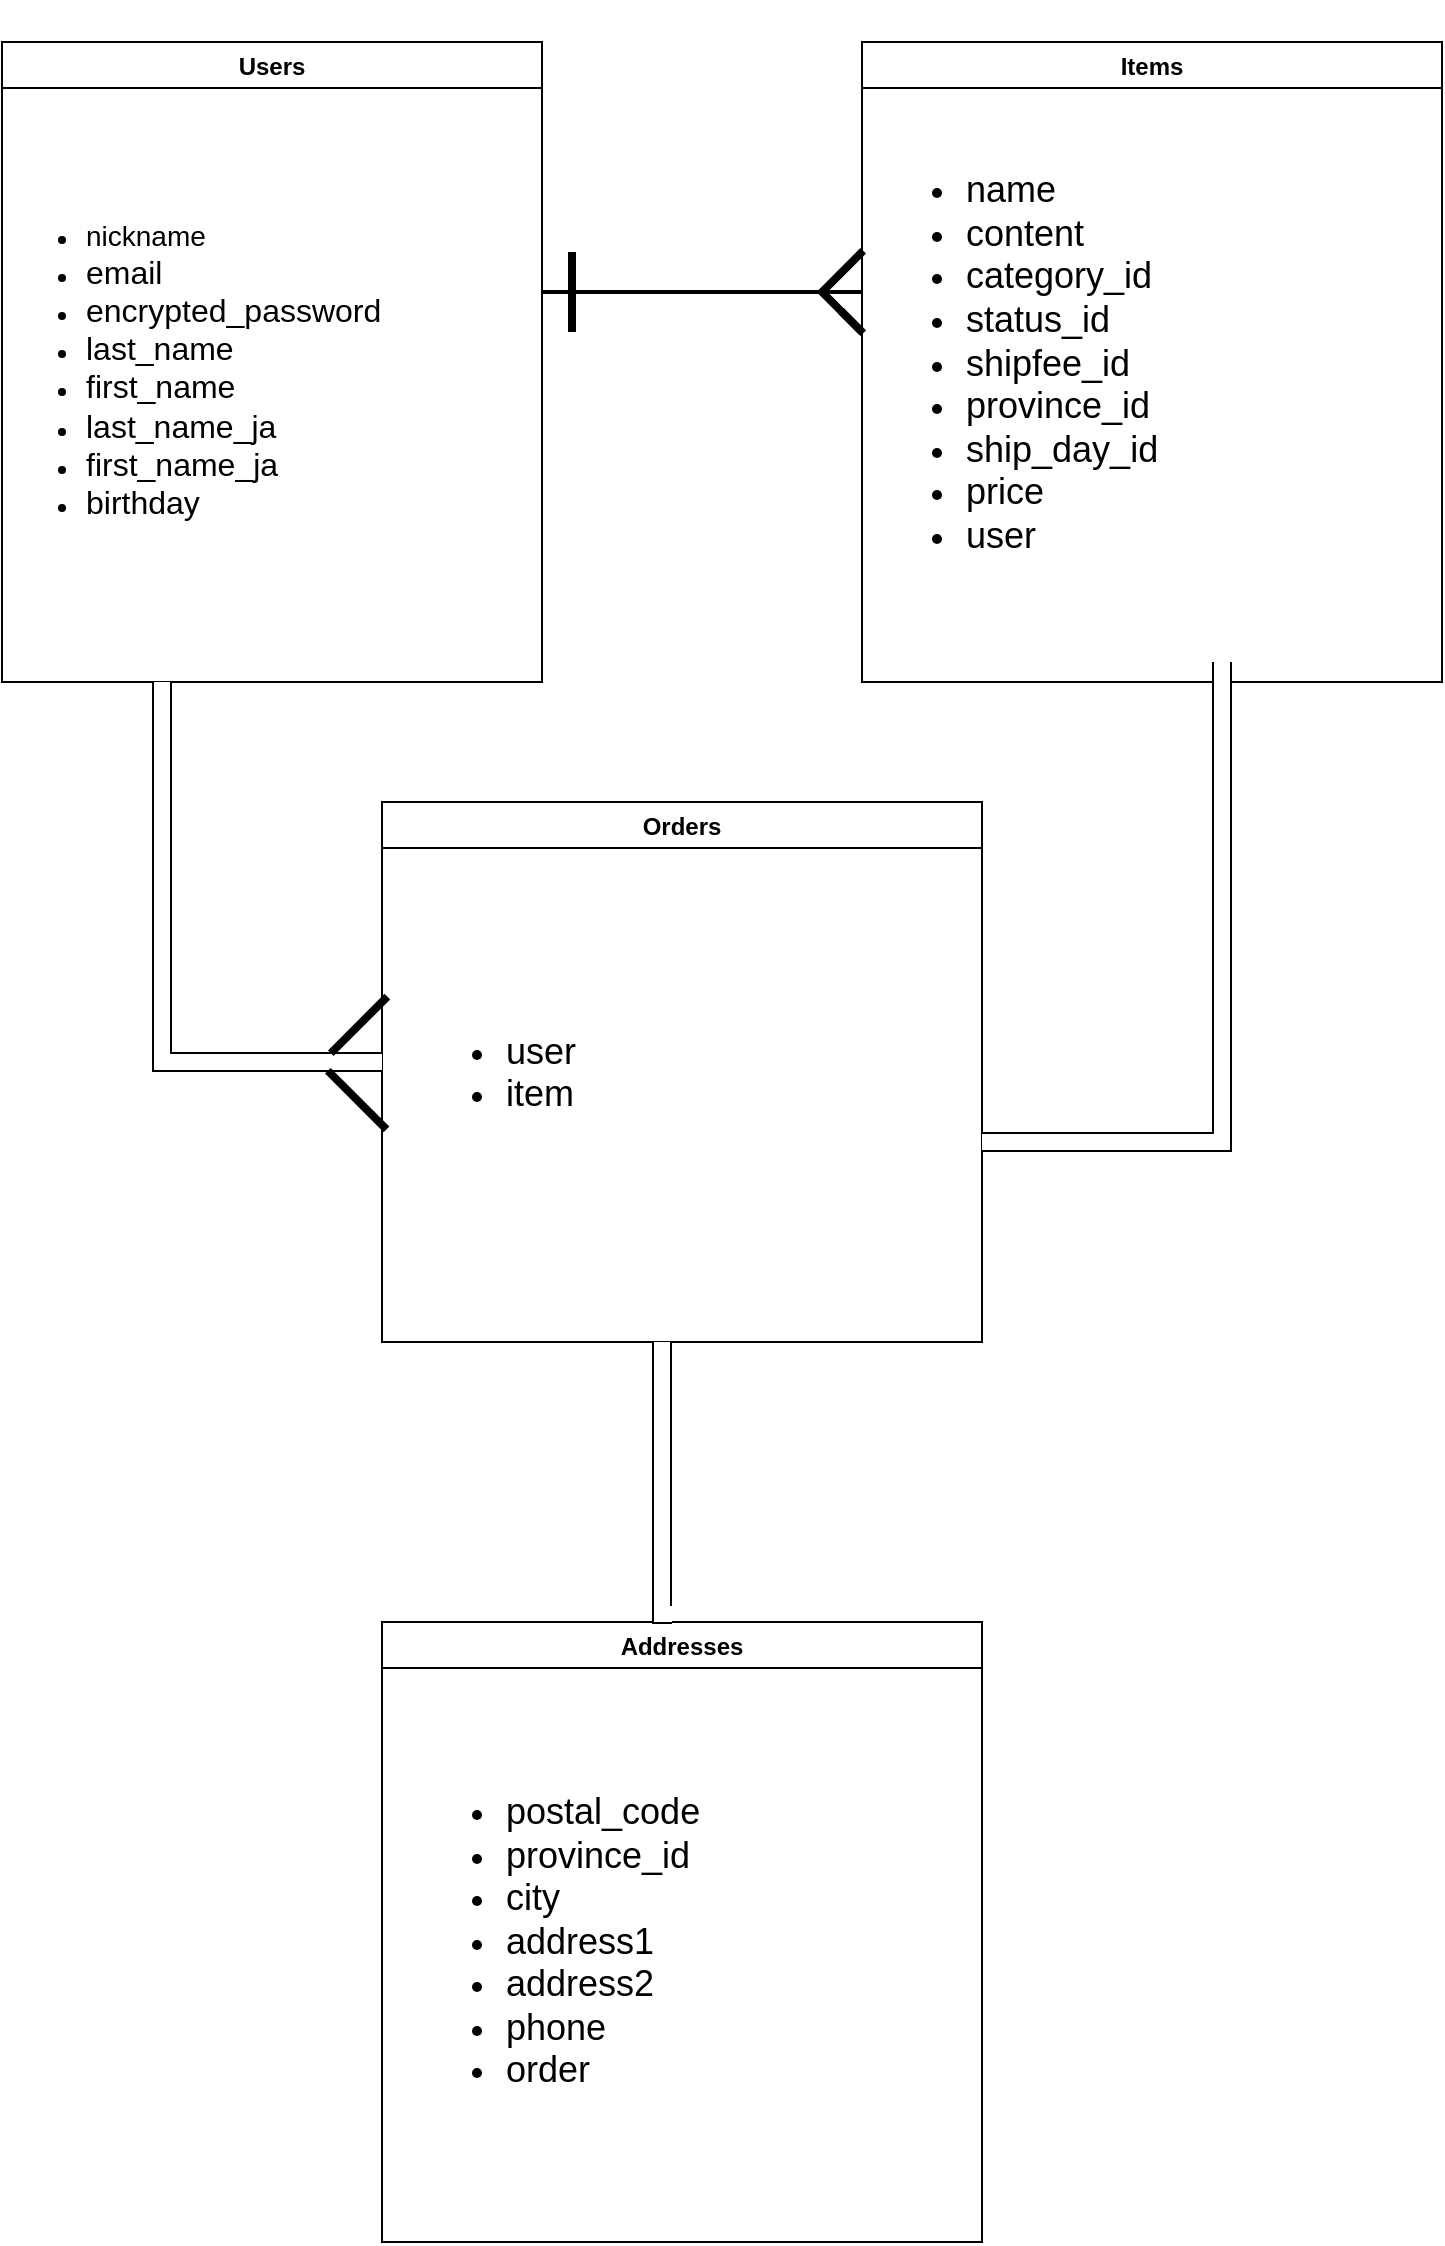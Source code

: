 <mxfile>
    <diagram id="sRJumiYJHYwXCm755tta" name="ページ1">
        <mxGraphModel dx="1257" dy="738" grid="1" gridSize="10" guides="1" tooltips="1" connect="1" arrows="1" fold="1" page="1" pageScale="1" pageWidth="827" pageHeight="1169" math="0" shadow="0">
            <root>
                <mxCell id="0"/>
                <mxCell id="1" parent="0"/>
                <mxCell id="2" value="Users" style="swimlane;" parent="1" vertex="1">
                    <mxGeometry x="40" y="30" width="270" height="320" as="geometry"/>
                </mxCell>
                <mxCell id="7" value="&lt;ul&gt;&lt;li&gt;&lt;span style=&quot;font-size: 14px&quot;&gt;nickname&lt;/span&gt;&lt;/li&gt;&lt;li&gt;&lt;font size=&quot;3&quot;&gt;email&lt;/font&gt;&lt;/li&gt;&lt;li&gt;&lt;font size=&quot;3&quot;&gt;encrypted_password&lt;/font&gt;&lt;/li&gt;&lt;li&gt;&lt;font size=&quot;3&quot;&gt;last_name&lt;/font&gt;&lt;/li&gt;&lt;li&gt;&lt;font size=&quot;3&quot;&gt;first_name&lt;/font&gt;&lt;/li&gt;&lt;li&gt;&lt;font size=&quot;3&quot;&gt;last_name_ja&lt;/font&gt;&lt;/li&gt;&lt;li&gt;&lt;font size=&quot;3&quot;&gt;first_name_ja&lt;/font&gt;&lt;/li&gt;&lt;li&gt;&lt;font size=&quot;3&quot;&gt;birthday&lt;/font&gt;&lt;/li&gt;&lt;/ul&gt;" style="text;strokeColor=none;fillColor=none;html=1;whiteSpace=wrap;verticalAlign=middle;overflow=hidden;" parent="2" vertex="1">
                    <mxGeometry y="7.5" width="240" height="312.5" as="geometry"/>
                </mxCell>
                <mxCell id="5" value="Items" style="swimlane;" parent="1" vertex="1">
                    <mxGeometry x="470" y="30" width="290" height="320" as="geometry"/>
                </mxCell>
                <mxCell id="8" value="&lt;div&gt;&lt;span style=&quot;font-size: 18px&quot;&gt;&lt;br&gt;&lt;/span&gt;&lt;/div&gt;&lt;ul style=&quot;font-size: 18px&quot;&gt;&lt;li&gt;name&lt;/li&gt;&lt;li&gt;content&lt;/li&gt;&lt;li&gt;category_id&lt;/li&gt;&lt;li&gt;status_id&lt;/li&gt;&lt;li&gt;shipfee_id&lt;/li&gt;&lt;li&gt;province_id&lt;/li&gt;&lt;li&gt;ship_day_id&lt;/li&gt;&lt;li&gt;price&lt;/li&gt;&lt;li&gt;user&lt;/li&gt;&lt;/ul&gt;" style="text;strokeColor=none;fillColor=none;html=1;whiteSpace=wrap;verticalAlign=middle;overflow=hidden;" parent="5" vertex="1">
                    <mxGeometry x="10" y="-20.3" width="240" height="340.3" as="geometry"/>
                </mxCell>
                <mxCell id="6" value="Orders" style="swimlane;" parent="1" vertex="1">
                    <mxGeometry x="230" y="410" width="300" height="270" as="geometry"/>
                </mxCell>
                <mxCell id="9" value="&lt;div&gt;&lt;span style=&quot;font-size: 18px&quot;&gt;&lt;br&gt;&lt;/span&gt;&lt;/div&gt;&lt;ul style=&quot;font-size: 18px&quot;&gt;&lt;li&gt;user&lt;/li&gt;&lt;li&gt;item&lt;/li&gt;&lt;/ul&gt;" style="text;strokeColor=none;fillColor=none;html=1;whiteSpace=wrap;verticalAlign=middle;overflow=hidden;" parent="6" vertex="1">
                    <mxGeometry x="20" y="20" width="240" height="210" as="geometry"/>
                </mxCell>
                <mxCell id="12" value="" style="line;strokeWidth=2;html=1;fontSize=18;" parent="1" vertex="1">
                    <mxGeometry x="310" y="150" width="160" height="10" as="geometry"/>
                </mxCell>
                <mxCell id="13" value="" style="line;strokeWidth=4;direction=south;html=1;perimeter=backbonePerimeter;points=[];outlineConnect=0;fontSize=18;" parent="1" vertex="1">
                    <mxGeometry x="320" y="135" width="10" height="40" as="geometry"/>
                </mxCell>
                <mxCell id="14" value="" style="line;strokeWidth=4;html=1;perimeter=backbonePerimeter;points=[];outlineConnect=0;fontSize=18;rotation=45;" parent="1" vertex="1">
                    <mxGeometry x="445" y="160" width="30" height="10" as="geometry"/>
                </mxCell>
                <mxCell id="16" value="" style="line;strokeWidth=4;html=1;perimeter=backbonePerimeter;points=[];outlineConnect=0;fontSize=18;rotation=-45;" parent="1" vertex="1">
                    <mxGeometry x="445" y="140" width="30" height="10" as="geometry"/>
                </mxCell>
                <mxCell id="18" style="edgeStyle=none;html=1;fontSize=18;" parent="1" edge="1">
                    <mxGeometry relative="1" as="geometry">
                        <mxPoint x="600" y="290" as="targetPoint"/>
                        <mxPoint x="600" y="290" as="sourcePoint"/>
                    </mxGeometry>
                </mxCell>
                <mxCell id="19" value="" style="shape=filledEdge;rounded=0;fixDash=1;endArrow=none;strokeWidth=10;fillColor=#ffffff;edgeStyle=orthogonalEdgeStyle;fontSize=18;jumpSize=1;" parent="1" edge="1">
                    <mxGeometry width="60" height="40" relative="1" as="geometry">
                        <mxPoint x="230" y="540" as="sourcePoint"/>
                        <mxPoint x="120" y="350" as="targetPoint"/>
                        <Array as="points">
                            <mxPoint x="220" y="540"/>
                            <mxPoint x="120" y="540"/>
                        </Array>
                    </mxGeometry>
                </mxCell>
                <mxCell id="24" value="" style="shape=filledEdge;rounded=0;fixDash=1;endArrow=none;strokeWidth=10;fillColor=#ffffff;edgeStyle=orthogonalEdgeStyle;fontSize=18;jumpSize=1;" parent="1" edge="1">
                    <mxGeometry width="60" height="40" relative="1" as="geometry">
                        <mxPoint x="530" y="580" as="sourcePoint"/>
                        <mxPoint x="650" y="340" as="targetPoint"/>
                        <Array as="points">
                            <mxPoint x="650" y="580"/>
                        </Array>
                    </mxGeometry>
                </mxCell>
                <mxCell id="26" value="Addresses" style="swimlane;" parent="1" vertex="1">
                    <mxGeometry x="230" y="820" width="300" height="310" as="geometry"/>
                </mxCell>
                <mxCell id="27" value="&lt;ul style=&quot;font-size: 18px&quot;&gt;&lt;li&gt;postal_code&lt;/li&gt;&lt;li&gt;province_id&lt;/li&gt;&lt;li&gt;city&lt;/li&gt;&lt;li&gt;address1&lt;/li&gt;&lt;li&gt;address2&lt;/li&gt;&lt;li&gt;phone&lt;/li&gt;&lt;li&gt;order&lt;/li&gt;&lt;/ul&gt;" style="text;strokeColor=none;fillColor=none;html=1;whiteSpace=wrap;verticalAlign=middle;overflow=hidden;" parent="26" vertex="1">
                    <mxGeometry x="20" y="10" width="240" height="300" as="geometry"/>
                </mxCell>
                <mxCell id="28" value="" style="line;strokeWidth=4;html=1;perimeter=backbonePerimeter;points=[];outlineConnect=0;fontSize=18;rotation=-45;" parent="1" vertex="1">
                    <mxGeometry x="198.54" y="516.46" width="40" height="10" as="geometry"/>
                </mxCell>
                <mxCell id="30" value="" style="line;strokeWidth=4;html=1;perimeter=backbonePerimeter;points=[];outlineConnect=0;fontSize=18;rotation=45;" parent="1" vertex="1">
                    <mxGeometry x="457.2" y="164.7" width="15" height="10" as="geometry"/>
                </mxCell>
                <mxCell id="31" value="" style="line;strokeWidth=4;html=1;perimeter=backbonePerimeter;points=[];outlineConnect=0;fontSize=18;rotation=45;" parent="1" vertex="1">
                    <mxGeometry x="196.86" y="554.05" width="41.46" height="10" as="geometry"/>
                </mxCell>
                <mxCell id="37" value="" style="shape=filledEdge;rounded=0;fixDash=1;endArrow=none;strokeWidth=10;fillColor=#ffffff;edgeStyle=orthogonalEdgeStyle;fontSize=18;jumpSize=1;" parent="1" edge="1">
                    <mxGeometry width="60" height="40" relative="1" as="geometry">
                        <mxPoint x="375" y="816" as="sourcePoint"/>
                        <mxPoint x="370" y="680" as="targetPoint"/>
                        <Array as="points">
                            <mxPoint x="370" y="816.46"/>
                        </Array>
                    </mxGeometry>
                </mxCell>
            </root>
        </mxGraphModel>
    </diagram>
</mxfile>